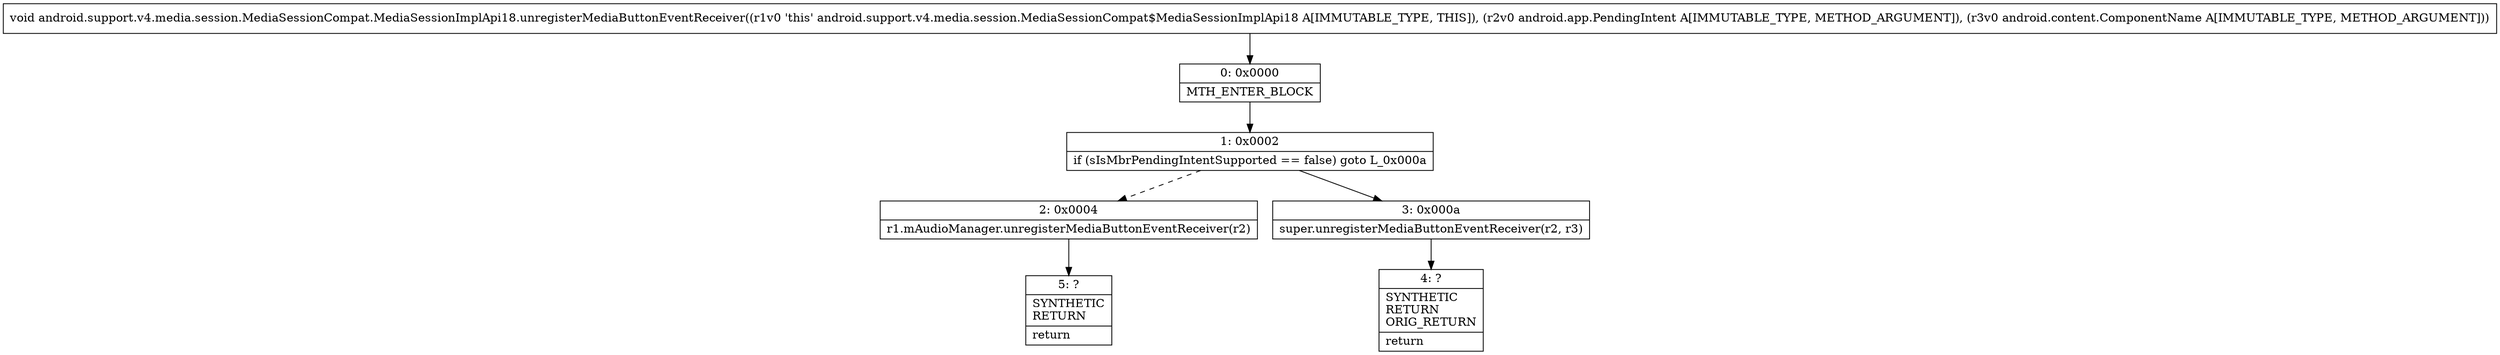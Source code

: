 digraph "CFG forandroid.support.v4.media.session.MediaSessionCompat.MediaSessionImplApi18.unregisterMediaButtonEventReceiver(Landroid\/app\/PendingIntent;Landroid\/content\/ComponentName;)V" {
Node_0 [shape=record,label="{0\:\ 0x0000|MTH_ENTER_BLOCK\l}"];
Node_1 [shape=record,label="{1\:\ 0x0002|if (sIsMbrPendingIntentSupported == false) goto L_0x000a\l}"];
Node_2 [shape=record,label="{2\:\ 0x0004|r1.mAudioManager.unregisterMediaButtonEventReceiver(r2)\l}"];
Node_3 [shape=record,label="{3\:\ 0x000a|super.unregisterMediaButtonEventReceiver(r2, r3)\l}"];
Node_4 [shape=record,label="{4\:\ ?|SYNTHETIC\lRETURN\lORIG_RETURN\l|return\l}"];
Node_5 [shape=record,label="{5\:\ ?|SYNTHETIC\lRETURN\l|return\l}"];
MethodNode[shape=record,label="{void android.support.v4.media.session.MediaSessionCompat.MediaSessionImplApi18.unregisterMediaButtonEventReceiver((r1v0 'this' android.support.v4.media.session.MediaSessionCompat$MediaSessionImplApi18 A[IMMUTABLE_TYPE, THIS]), (r2v0 android.app.PendingIntent A[IMMUTABLE_TYPE, METHOD_ARGUMENT]), (r3v0 android.content.ComponentName A[IMMUTABLE_TYPE, METHOD_ARGUMENT])) }"];
MethodNode -> Node_0;
Node_0 -> Node_1;
Node_1 -> Node_2[style=dashed];
Node_1 -> Node_3;
Node_2 -> Node_5;
Node_3 -> Node_4;
}

